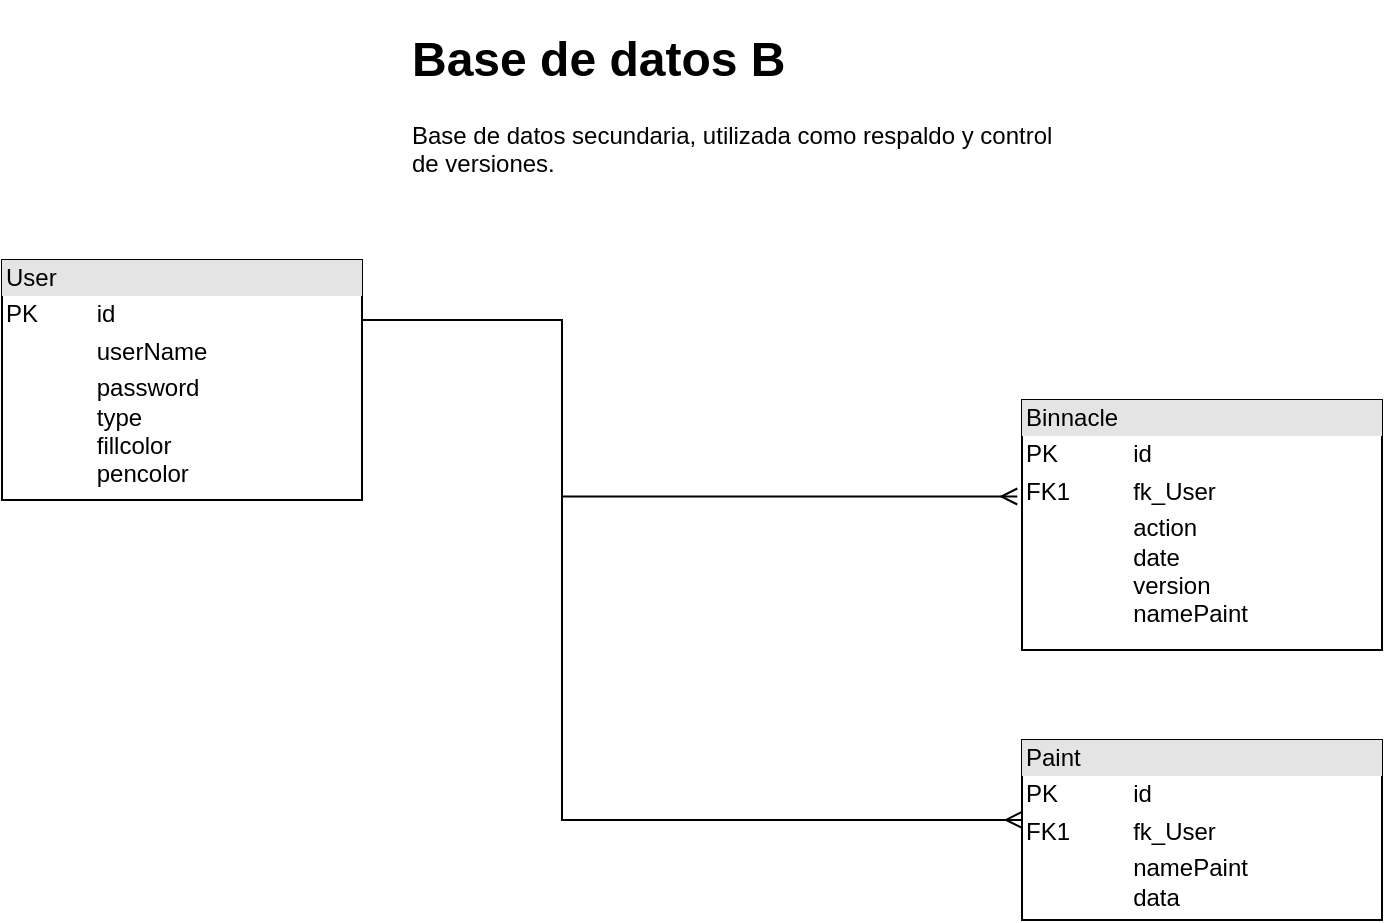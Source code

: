 <mxfile version="13.9.9" type="device"><diagram id="C5RBs43oDa-KdzZeNtuy" name="Page-1"><mxGraphModel dx="1086" dy="846" grid="1" gridSize="10" guides="1" tooltips="1" connect="1" arrows="1" fold="1" page="1" pageScale="1" pageWidth="827" pageHeight="1169" math="0" shadow="0"><root><mxCell id="WIyWlLk6GJQsqaUBKTNV-0"/><mxCell id="WIyWlLk6GJQsqaUBKTNV-1" parent="WIyWlLk6GJQsqaUBKTNV-0"/><mxCell id="5Pn7U8_4y0oUPe_kUl3o-4" style="edgeStyle=orthogonalEdgeStyle;rounded=0;orthogonalLoop=1;jettySize=auto;html=1;entryX=-0.013;entryY=0.386;entryDx=0;entryDy=0;entryPerimeter=0;exitX=1;exitY=0.25;exitDx=0;exitDy=0;endArrow=ERmany;endFill=0;" parent="WIyWlLk6GJQsqaUBKTNV-1" source="5Pn7U8_4y0oUPe_kUl3o-0" target="5Pn7U8_4y0oUPe_kUl3o-2" edge="1"><mxGeometry relative="1" as="geometry"><Array as="points"><mxPoint x="380" y="170"/><mxPoint x="380" y="258"/></Array></mxGeometry></mxCell><mxCell id="5Pn7U8_4y0oUPe_kUl3o-5" style="edgeStyle=orthogonalEdgeStyle;rounded=0;orthogonalLoop=1;jettySize=auto;html=1;endArrow=ERmany;endFill=0;exitX=1;exitY=0.25;exitDx=0;exitDy=0;entryX=0;entryY=0.444;entryDx=0;entryDy=0;entryPerimeter=0;" parent="WIyWlLk6GJQsqaUBKTNV-1" source="5Pn7U8_4y0oUPe_kUl3o-0" target="5Pn7U8_4y0oUPe_kUl3o-3" edge="1"><mxGeometry relative="1" as="geometry"><mxPoint x="520" y="420" as="targetPoint"/><Array as="points"><mxPoint x="380" y="170"/><mxPoint x="380" y="420"/></Array></mxGeometry></mxCell><mxCell id="5Pn7U8_4y0oUPe_kUl3o-0" value="&lt;div style=&quot;box-sizing: border-box ; width: 100% ; background: #e4e4e4 ; padding: 2px&quot;&gt;User&lt;/div&gt;&lt;table style=&quot;width: 100% ; font-size: 1em&quot; cellpadding=&quot;2&quot; cellspacing=&quot;0&quot;&gt;&lt;tbody&gt;&lt;tr&gt;&lt;td&gt;PK&lt;/td&gt;&lt;td&gt;id&lt;/td&gt;&lt;/tr&gt;&lt;tr&gt;&lt;td&gt;&lt;br&gt;&lt;/td&gt;&lt;td&gt;userName&lt;/td&gt;&lt;/tr&gt;&lt;tr&gt;&lt;td&gt;&lt;/td&gt;&lt;td&gt;password&lt;br&gt;type&lt;br&gt;fillcolor&lt;br&gt;pencolor&lt;/td&gt;&lt;/tr&gt;&lt;/tbody&gt;&lt;/table&gt;" style="verticalAlign=top;align=left;overflow=fill;html=1;" parent="WIyWlLk6GJQsqaUBKTNV-1" vertex="1"><mxGeometry x="100" y="140" width="180" height="120" as="geometry"/></mxCell><mxCell id="5Pn7U8_4y0oUPe_kUl3o-2" value="&lt;div style=&quot;box-sizing: border-box ; width: 100% ; background: #e4e4e4 ; padding: 2px&quot;&gt;Binnacle&lt;/div&gt;&lt;table style=&quot;width: 100% ; font-size: 1em&quot; cellpadding=&quot;2&quot; cellspacing=&quot;0&quot;&gt;&lt;tbody&gt;&lt;tr&gt;&lt;td&gt;PK&lt;/td&gt;&lt;td&gt;id&lt;/td&gt;&lt;/tr&gt;&lt;tr&gt;&lt;td&gt;FK1&lt;/td&gt;&lt;td&gt;fk_User&lt;/td&gt;&lt;/tr&gt;&lt;tr&gt;&lt;td&gt;&lt;/td&gt;&lt;td&gt;action&lt;br&gt;date&lt;br&gt;version&lt;br&gt;namePaint&lt;/td&gt;&lt;/tr&gt;&lt;/tbody&gt;&lt;/table&gt;" style="verticalAlign=top;align=left;overflow=fill;html=1;" parent="WIyWlLk6GJQsqaUBKTNV-1" vertex="1"><mxGeometry x="610" y="210" width="180" height="125" as="geometry"/></mxCell><mxCell id="5Pn7U8_4y0oUPe_kUl3o-3" value="&lt;div style=&quot;box-sizing: border-box ; width: 100% ; background: #e4e4e4 ; padding: 2px&quot;&gt;Paint&lt;/div&gt;&lt;table style=&quot;width: 100% ; font-size: 1em&quot; cellpadding=&quot;2&quot; cellspacing=&quot;0&quot;&gt;&lt;tbody&gt;&lt;tr&gt;&lt;td&gt;PK&lt;/td&gt;&lt;td&gt;id&lt;/td&gt;&lt;/tr&gt;&lt;tr&gt;&lt;td&gt;FK1&lt;/td&gt;&lt;td&gt;fk_User&lt;/td&gt;&lt;/tr&gt;&lt;tr&gt;&lt;td&gt;&lt;/td&gt;&lt;td&gt;namePaint&lt;br&gt;data&lt;/td&gt;&lt;/tr&gt;&lt;/tbody&gt;&lt;/table&gt;" style="verticalAlign=top;align=left;overflow=fill;html=1;" parent="WIyWlLk6GJQsqaUBKTNV-1" vertex="1"><mxGeometry x="610" y="380" width="180" height="90" as="geometry"/></mxCell><mxCell id="5Pn7U8_4y0oUPe_kUl3o-6" value="&lt;h1&gt;Base de datos B&lt;/h1&gt;&lt;p&gt;Base de datos secundaria, utilizada como respaldo y control de versiones.&lt;/p&gt;" style="text;html=1;strokeColor=none;fillColor=none;spacing=5;spacingTop=-20;whiteSpace=wrap;overflow=hidden;rounded=0;" parent="WIyWlLk6GJQsqaUBKTNV-1" vertex="1"><mxGeometry x="300" y="20" width="330" height="120" as="geometry"/></mxCell></root></mxGraphModel></diagram></mxfile>